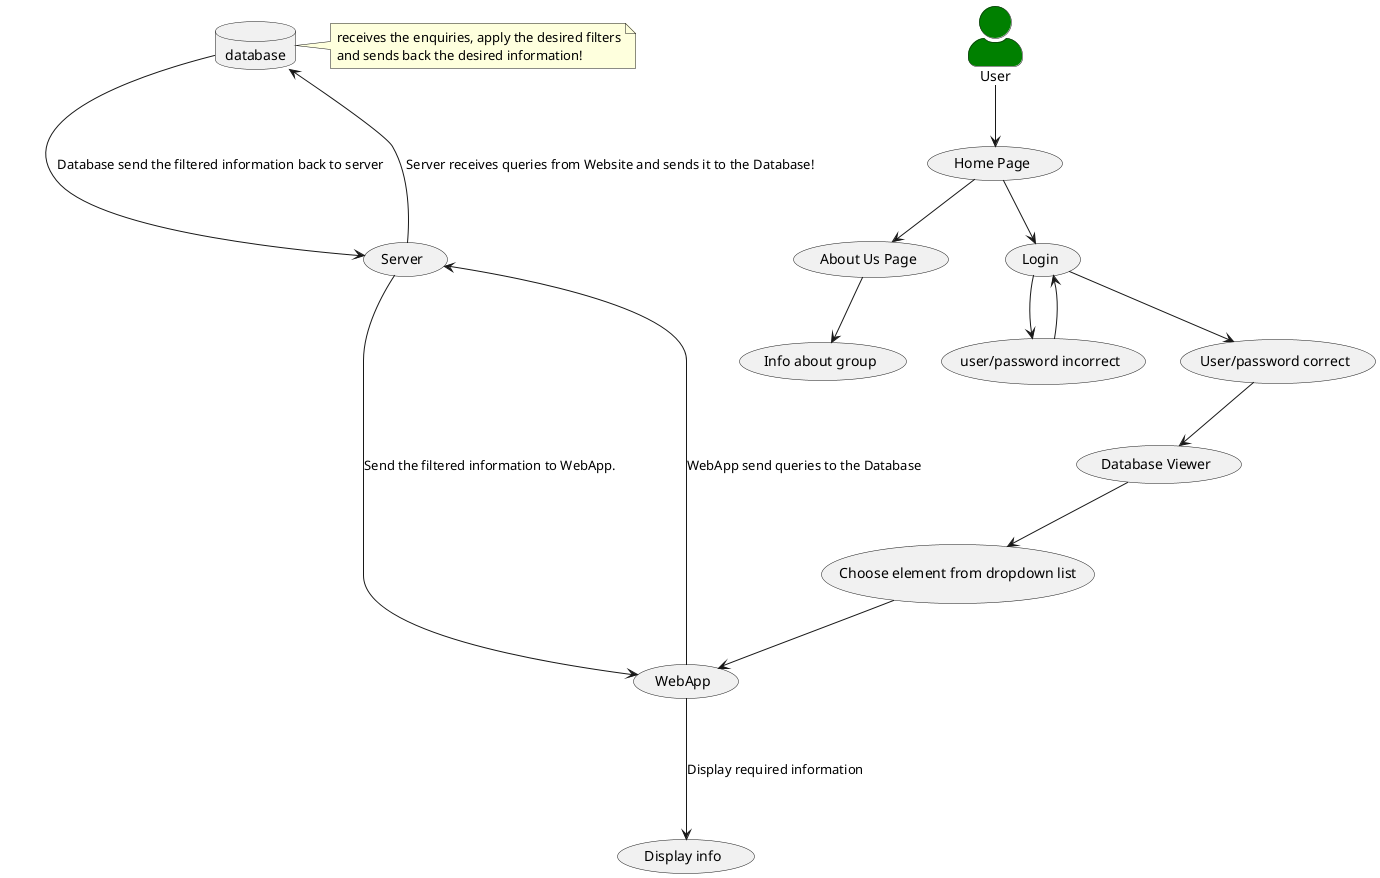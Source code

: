 @startuml use-case
'https://plantuml.com/use-case-diagram

Database database

skinparam actorStyle awesome
actor User #green
User--> (Home Page)
(Home Page)-->(About Us Page)
(About Us Page)-->(Info about group)
(Home Page)-->(Login)
(Login) --> (user/password incorrect)
(user/password incorrect)--> (Login)
(Login) --> (User/password correct)
(User/password correct)-->(Database Viewer)
(Database Viewer)-->(Choose element from dropdown list)
(Choose element from dropdown list)-->(WebApp)
(WebApp)----->(Server):WebApp send queries to the Database
(Server)--->database:Server receives queries from Website and sends it to the Database!
database-->(Server):Database send the filtered information back to server
(Server)-->(WebApp):Send the filtered information to WebApp.
(WebApp)--->(Display info): Display required information





note right of database
receives the enquiries, apply the desired filters
and sends back the desired information!
end note


@enduml
